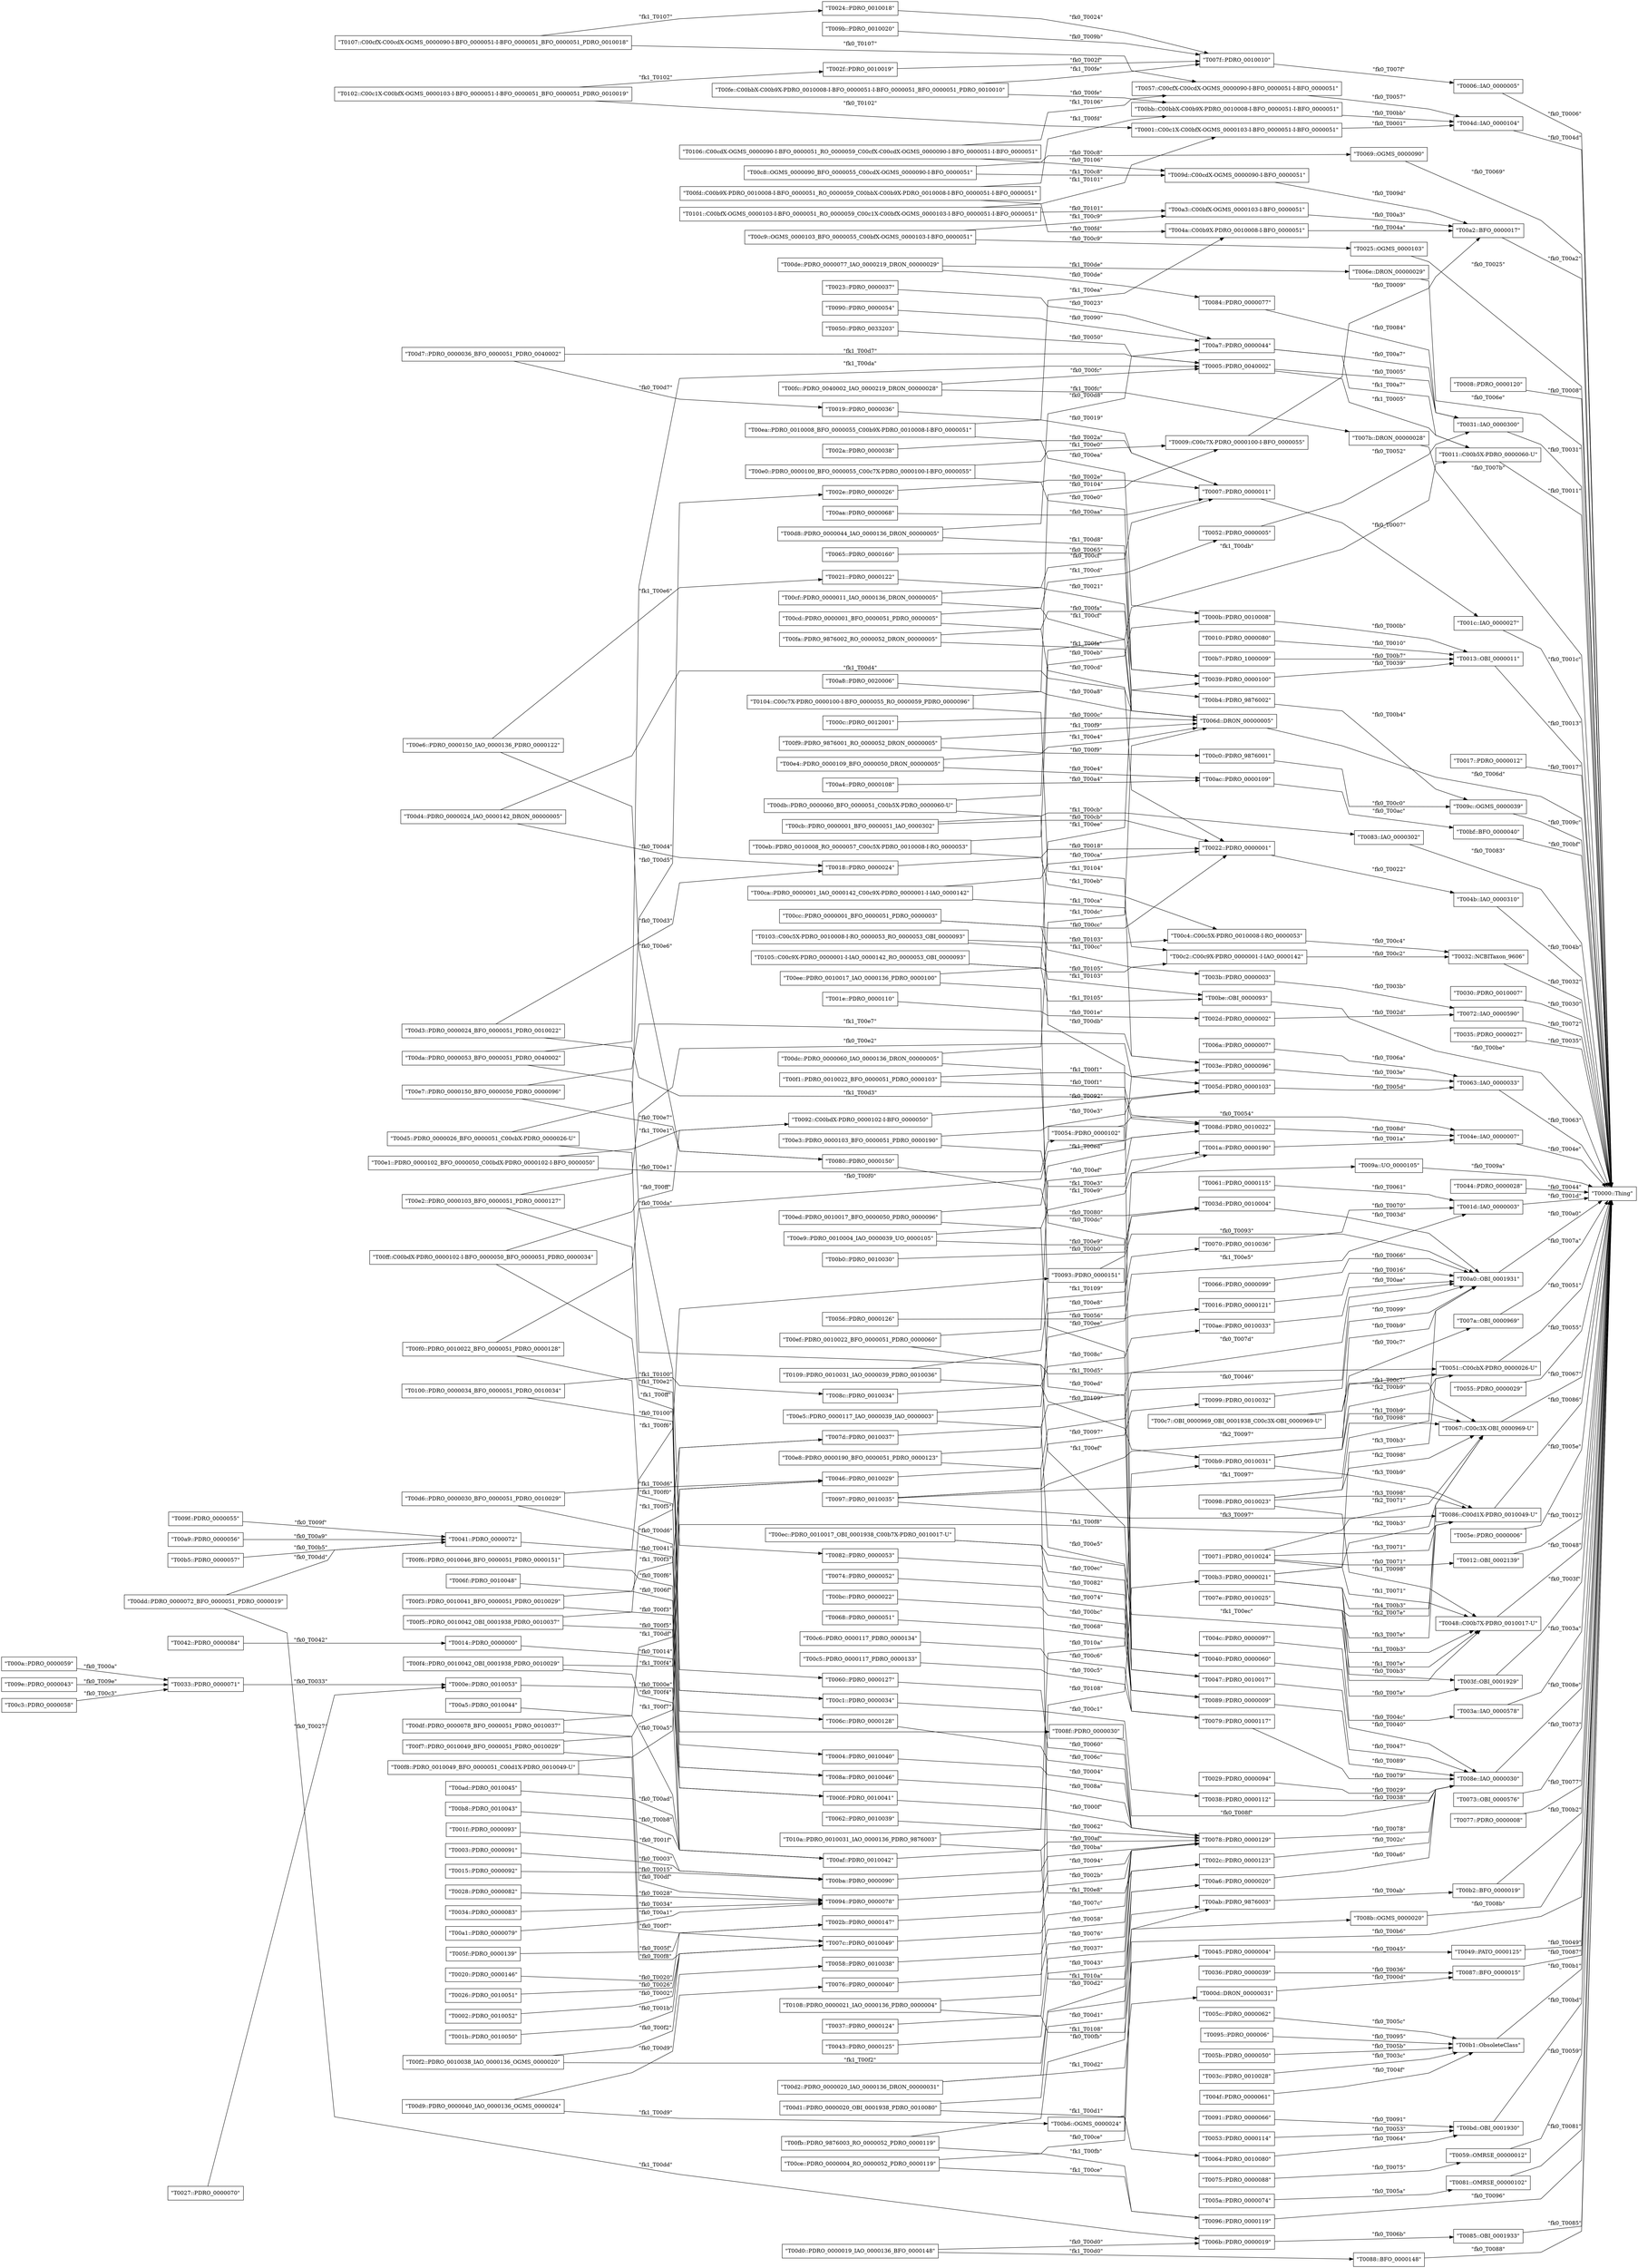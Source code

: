 strict digraph G {
  splines=polyline;
  rankdir=LR;
  "T0000::Thing" [ label="\"T0000::Thing\"" shape="box" ];
  "T0001::C00c1X-C00bfX-OGMS_0000103-I-BFO_0000051-I-BFO_0000051" [ label="\"T0001::C00c1X-C00bfX-OGMS_0000103-I-BFO_0000051-I-BFO_0000051\"" shape="box" ];
  "T004d::IAO_0000104" [ label="\"T004d::IAO_0000104\"" shape="box" ];
  "T0002::PDRO_0010052" [ label="\"T0002::PDRO_0010052\"" shape="box" ];
  "T007c::PDRO_0010049" [ label="\"T007c::PDRO_0010049\"" shape="box" ];
  "T0003::PDRO_0000091" [ label="\"T0003::PDRO_0000091\"" shape="box" ];
  "T00ba::PDRO_0000090" [ label="\"T00ba::PDRO_0000090\"" shape="box" ];
  "T0004::PDRO_0010040" [ label="\"T0004::PDRO_0010040\"" shape="box" ];
  "T0078::PDRO_0000129" [ label="\"T0078::PDRO_0000129\"" shape="box" ];
  "T0005::PDRO_0040002" [ label="\"T0005::PDRO_0040002\"" shape="box" ];
  "T0031::IAO_0000300" [ label="\"T0031::IAO_0000300\"" shape="box" ];
  "T0011::C00b5X-PDRO_0000060-U" [ label="\"T0011::C00b5X-PDRO_0000060-U\"" shape="box" ];
  "T0006::IAO_0000005" [ label="\"T0006::IAO_0000005\"" shape="box" ];
  "T0007::PDRO_0000011" [ label="\"T0007::PDRO_0000011\"" shape="box" ];
  "T001c::IAO_0000027" [ label="\"T001c::IAO_0000027\"" shape="box" ];
  "T0008::PDRO_0000120" [ label="\"T0008::PDRO_0000120\"" shape="box" ];
  "T0009::C00c7X-PDRO_0000100-I-BFO_0000055" [ label="\"T0009::C00c7X-PDRO_0000100-I-BFO_0000055\"" shape="box" ];
  "T00a2::BFO_0000017" [ label="\"T00a2::BFO_0000017\"" shape="box" ];
  "T000a::PDRO_0000059" [ label="\"T000a::PDRO_0000059\"" shape="box" ];
  "T0033::PDRO_0000071" [ label="\"T0033::PDRO_0000071\"" shape="box" ];
  "T000b::PDRO_0010008" [ label="\"T000b::PDRO_0010008\"" shape="box" ];
  "T0013::OBI_0000011" [ label="\"T0013::OBI_0000011\"" shape="box" ];
  "T000c::PDRO_0012001" [ label="\"T000c::PDRO_0012001\"" shape="box" ];
  "T006d::DRON_00000005" [ label="\"T006d::DRON_00000005\"" shape="box" ];
  "T000d::DRON_00000031" [ label="\"T000d::DRON_00000031\"" shape="box" ];
  "T0087::BFO_0000015" [ label="\"T0087::BFO_0000015\"" shape="box" ];
  "T000e::PDRO_0010053" [ label="\"T000e::PDRO_0010053\"" shape="box" ];
  "T000f::PDRO_0010041" [ label="\"T000f::PDRO_0010041\"" shape="box" ];
  "T0010::PDRO_0000080" [ label="\"T0010::PDRO_0000080\"" shape="box" ];
  "T0012::OBI_0002139" [ label="\"T0012::OBI_0002139\"" shape="box" ];
  "T0014::PDRO_0000000" [ label="\"T0014::PDRO_0000000\"" shape="box" ];
  "T0015::PDRO_0000092" [ label="\"T0015::PDRO_0000092\"" shape="box" ];
  "T0016::PDRO_0000121" [ label="\"T0016::PDRO_0000121\"" shape="box" ];
  "T00a0::OBI_0001931" [ label="\"T00a0::OBI_0001931\"" shape="box" ];
  "T0017::PDRO_0000012" [ label="\"T0017::PDRO_0000012\"" shape="box" ];
  "T0018::PDRO_0000024" [ label="\"T0018::PDRO_0000024\"" shape="box" ];
  "T0022::PDRO_0000001" [ label="\"T0022::PDRO_0000001\"" shape="box" ];
  "T0019::PDRO_0000036" [ label="\"T0019::PDRO_0000036\"" shape="box" ];
  "T001a::PDRO_0000190" [ label="\"T001a::PDRO_0000190\"" shape="box" ];
  "T004e::IAO_0000007" [ label="\"T004e::IAO_0000007\"" shape="box" ];
  "T001b::PDRO_0010050" [ label="\"T001b::PDRO_0010050\"" shape="box" ];
  "T001d::IAO_0000003" [ label="\"T001d::IAO_0000003\"" shape="box" ];
  "T001e::PDRO_0000110" [ label="\"T001e::PDRO_0000110\"" shape="box" ];
  "T002d::PDRO_0000002" [ label="\"T002d::PDRO_0000002\"" shape="box" ];
  "T001f::PDRO_0000093" [ label="\"T001f::PDRO_0000093\"" shape="box" ];
  "T0020::PDRO_0000146" [ label="\"T0020::PDRO_0000146\"" shape="box" ];
  "T002b::PDRO_0000147" [ label="\"T002b::PDRO_0000147\"" shape="box" ];
  "T0021::PDRO_0000122" [ label="\"T0021::PDRO_0000122\"" shape="box" ];
  "T0039::PDRO_0000100" [ label="\"T0039::PDRO_0000100\"" shape="box" ];
  "T004b::IAO_0000310" [ label="\"T004b::IAO_0000310\"" shape="box" ];
  "T0023::PDRO_0000037" [ label="\"T0023::PDRO_0000037\"" shape="box" ];
  "T00a7::PDRO_0000044" [ label="\"T00a7::PDRO_0000044\"" shape="box" ];
  "T0024::PDRO_0010018" [ label="\"T0024::PDRO_0010018\"" shape="box" ];
  "T007f::PDRO_0010010" [ label="\"T007f::PDRO_0010010\"" shape="box" ];
  "T0025::OGMS_0000103" [ label="\"T0025::OGMS_0000103\"" shape="box" ];
  "T0026::PDRO_0010051" [ label="\"T0026::PDRO_0010051\"" shape="box" ];
  "T0027::PDRO_0000070" [ label="\"T0027::PDRO_0000070\"" shape="box" ];
  "T0028::PDRO_0000082" [ label="\"T0028::PDRO_0000082\"" shape="box" ];
  "T0094::PDRO_0000078" [ label="\"T0094::PDRO_0000078\"" shape="box" ];
  "T0029::PDRO_0000094" [ label="\"T0029::PDRO_0000094\"" shape="box" ];
  "T008e::IAO_0000030" [ label="\"T008e::IAO_0000030\"" shape="box" ];
  "T002a::PDRO_0000038" [ label="\"T002a::PDRO_0000038\"" shape="box" ];
  "T002c::PDRO_0000123" [ label="\"T002c::PDRO_0000123\"" shape="box" ];
  "T0072::IAO_0000590" [ label="\"T0072::IAO_0000590\"" shape="box" ];
  "T002e::PDRO_0000026" [ label="\"T002e::PDRO_0000026\"" shape="box" ];
  "T002f::PDRO_0010019" [ label="\"T002f::PDRO_0010019\"" shape="box" ];
  "T0030::PDRO_0010007" [ label="\"T0030::PDRO_0010007\"" shape="box" ];
  "T0032::NCBITaxon_9606" [ label="\"T0032::NCBITaxon_9606\"" shape="box" ];
  "T0034::PDRO_0000083" [ label="\"T0034::PDRO_0000083\"" shape="box" ];
  "T0035::PDRO_0000027" [ label="\"T0035::PDRO_0000027\"" shape="box" ];
  "T0036::PDRO_0000039" [ label="\"T0036::PDRO_0000039\"" shape="box" ];
  "T0037::PDRO_0000124" [ label="\"T0037::PDRO_0000124\"" shape="box" ];
  "T0038::PDRO_0000112" [ label="\"T0038::PDRO_0000112\"" shape="box" ];
  "T003a::IAO_0000578" [ label="\"T003a::IAO_0000578\"" shape="box" ];
  "T003b::PDRO_0000003" [ label="\"T003b::PDRO_0000003\"" shape="box" ];
  "T003c::PDRO_0010028" [ label="\"T003c::PDRO_0010028\"" shape="box" ];
  "T00b1::ObsoleteClass" [ label="\"T00b1::ObsoleteClass\"" shape="box" ];
  "T003d::PDRO_0010004" [ label="\"T003d::PDRO_0010004\"" shape="box" ];
  "T003e::PDRO_0000096" [ label="\"T003e::PDRO_0000096\"" shape="box" ];
  "T0063::IAO_0000033" [ label="\"T0063::IAO_0000033\"" shape="box" ];
  "T003f::OBI_0001929" [ label="\"T003f::OBI_0001929\"" shape="box" ];
  "T0040::PDRO_0000060" [ label="\"T0040::PDRO_0000060\"" shape="box" ];
  "T0041::PDRO_0000072" [ label="\"T0041::PDRO_0000072\"" shape="box" ];
  "T0042::PDRO_0000084" [ label="\"T0042::PDRO_0000084\"" shape="box" ];
  "T0043::PDRO_0000125" [ label="\"T0043::PDRO_0000125\"" shape="box" ];
  "T0044::PDRO_0000028" [ label="\"T0044::PDRO_0000028\"" shape="box" ];
  "T0045::PDRO_0000004" [ label="\"T0045::PDRO_0000004\"" shape="box" ];
  "T0049::PATO_0000125" [ label="\"T0049::PATO_0000125\"" shape="box" ];
  "T0046::PDRO_0010029" [ label="\"T0046::PDRO_0010029\"" shape="box" ];
  "T0047::PDRO_0010017" [ label="\"T0047::PDRO_0010017\"" shape="box" ];
  "T0048::C00b7X-PDRO_0010017-U" [ label="\"T0048::C00b7X-PDRO_0010017-U\"" shape="box" ];
  "T004a::C00b9X-PDRO_0010008-I-BFO_0000051" [ label="\"T004a::C00b9X-PDRO_0010008-I-BFO_0000051\"" shape="box" ];
  "T004c::PDRO_0000097" [ label="\"T004c::PDRO_0000097\"" shape="box" ];
  "T004f::PDRO_0000061" [ label="\"T004f::PDRO_0000061\"" shape="box" ];
  "T0050::PDRO_0033203" [ label="\"T0050::PDRO_0033203\"" shape="box" ];
  "T0051::C00cbX-PDRO_0000026-U" [ label="\"T0051::C00cbX-PDRO_0000026-U\"" shape="box" ];
  "T0052::PDRO_0000005" [ label="\"T0052::PDRO_0000005\"" shape="box" ];
  "T0053::PDRO_0000114" [ label="\"T0053::PDRO_0000114\"" shape="box" ];
  "T00bd::OBI_0001930" [ label="\"T00bd::OBI_0001930\"" shape="box" ];
  "T0054::PDRO_0000102" [ label="\"T0054::PDRO_0000102\"" shape="box" ];
  "T0055::PDRO_0000029" [ label="\"T0055::PDRO_0000029\"" shape="box" ];
  "T0056::PDRO_0000126" [ label="\"T0056::PDRO_0000126\"" shape="box" ];
  "T0057::C00cfX-C00cdX-OGMS_0000090-I-BFO_0000051-I-BFO_0000051" [ label="\"T0057::C00cfX-C00cdX-OGMS_0000090-I-BFO_0000051-I-BFO_0000051\"" shape="box" ];
  "T0058::PDRO_0010038" [ label="\"T0058::PDRO_0010038\"" shape="box" ];
  "T0059::OMRSE_00000012" [ label="\"T0059::OMRSE_00000012\"" shape="box" ];
  "T005a::PDRO_0000074" [ label="\"T005a::PDRO_0000074\"" shape="box" ];
  "T0081::OMRSE_00000102" [ label="\"T0081::OMRSE_00000102\"" shape="box" ];
  "T005b::PDRO_0000050" [ label="\"T005b::PDRO_0000050\"" shape="box" ];
  "T005c::PDRO_0000062" [ label="\"T005c::PDRO_0000062\"" shape="box" ];
  "T005d::PDRO_0000103" [ label="\"T005d::PDRO_0000103\"" shape="box" ];
  "T005e::PDRO_0000006" [ label="\"T005e::PDRO_0000006\"" shape="box" ];
  "T005f::PDRO_0000139" [ label="\"T005f::PDRO_0000139\"" shape="box" ];
  "T0060::PDRO_0000127" [ label="\"T0060::PDRO_0000127\"" shape="box" ];
  "T0061::PDRO_0000115" [ label="\"T0061::PDRO_0000115\"" shape="box" ];
  "T0062::PDRO_0010039" [ label="\"T0062::PDRO_0010039\"" shape="box" ];
  "T0064::PDRO_0010080" [ label="\"T0064::PDRO_0010080\"" shape="box" ];
  "T0065::PDRO_0000160" [ label="\"T0065::PDRO_0000160\"" shape="box" ];
  "T0066::PDRO_0000099" [ label="\"T0066::PDRO_0000099\"" shape="box" ];
  "T0067::C00c3X-OBI_0000969-U" [ label="\"T0067::C00c3X-OBI_0000969-U\"" shape="box" ];
  "T0068::PDRO_0000051" [ label="\"T0068::PDRO_0000051\"" shape="box" ];
  "T0089::PDRO_0000009" [ label="\"T0089::PDRO_0000009\"" shape="box" ];
  "T0069::OGMS_0000090" [ label="\"T0069::OGMS_0000090\"" shape="box" ];
  "T006a::PDRO_0000007" [ label="\"T006a::PDRO_0000007\"" shape="box" ];
  "T006b::PDRO_0000019" [ label="\"T006b::PDRO_0000019\"" shape="box" ];
  "T0085::OBI_0001933" [ label="\"T0085::OBI_0001933\"" shape="box" ];
  "T006c::PDRO_0000128" [ label="\"T006c::PDRO_0000128\"" shape="box" ];
  "T006e::DRON_00000029" [ label="\"T006e::DRON_00000029\"" shape="box" ];
  "T006f::PDRO_0010048" [ label="\"T006f::PDRO_0010048\"" shape="box" ];
  "T008a::PDRO_0010046" [ label="\"T008a::PDRO_0010046\"" shape="box" ];
  "T0070::PDRO_0010036" [ label="\"T0070::PDRO_0010036\"" shape="box" ];
  "T0071::PDRO_0010024" [ label="\"T0071::PDRO_0010024\"" shape="box" ];
  "T0086::C00d1X-PDRO_0010049-U" [ label="\"T0086::C00d1X-PDRO_0010049-U\"" shape="box" ];
  "T0073::OBI_0000576" [ label="\"T0073::OBI_0000576\"" shape="box" ];
  "T0074::PDRO_0000052" [ label="\"T0074::PDRO_0000052\"" shape="box" ];
  "T0075::PDRO_0000088" [ label="\"T0075::PDRO_0000088\"" shape="box" ];
  "T0076::PDRO_0000040" [ label="\"T0076::PDRO_0000040\"" shape="box" ];
  "T0077::PDRO_0000008" [ label="\"T0077::PDRO_0000008\"" shape="box" ];
  "T0079::PDRO_0000117" [ label="\"T0079::PDRO_0000117\"" shape="box" ];
  "T007a::OBI_0000969" [ label="\"T007a::OBI_0000969\"" shape="box" ];
  "T007b::DRON_00000028" [ label="\"T007b::DRON_00000028\"" shape="box" ];
  "T007d::PDRO_0010037" [ label="\"T007d::PDRO_0010037\"" shape="box" ];
  "T007e::PDRO_0010025" [ label="\"T007e::PDRO_0010025\"" shape="box" ];
  "T0080::PDRO_0000150" [ label="\"T0080::PDRO_0000150\"" shape="box" ];
  "T0082::PDRO_0000053" [ label="\"T0082::PDRO_0000053\"" shape="box" ];
  "T0083::IAO_0000302" [ label="\"T0083::IAO_0000302\"" shape="box" ];
  "T0084::PDRO_0000077" [ label="\"T0084::PDRO_0000077\"" shape="box" ];
  "T0088::BFO_0000148" [ label="\"T0088::BFO_0000148\"" shape="box" ];
  "T008b::OGMS_0000020" [ label="\"T008b::OGMS_0000020\"" shape="box" ];
  "T008c::PDRO_0010034" [ label="\"T008c::PDRO_0010034\"" shape="box" ];
  "T00ae::PDRO_0010033" [ label="\"T00ae::PDRO_0010033\"" shape="box" ];
  "T008d::PDRO_0010022" [ label="\"T008d::PDRO_0010022\"" shape="box" ];
  "T008f::PDRO_0000030" [ label="\"T008f::PDRO_0000030\"" shape="box" ];
  "T0090::PDRO_0000054" [ label="\"T0090::PDRO_0000054\"" shape="box" ];
  "T0091::PDRO_0000066" [ label="\"T0091::PDRO_0000066\"" shape="box" ];
  "T0092::C00bdX-PDRO_0000102-I-BFO_0000050" [ label="\"T0092::C00bdX-PDRO_0000102-I-BFO_0000050\"" shape="box" ];
  "T0093::PDRO_0000151" [ label="\"T0093::PDRO_0000151\"" shape="box" ];
  "T0095::PDRO_000006" [ label="\"T0095::PDRO_000006\"" shape="box" ];
  "T0096::PDRO_0000119" [ label="\"T0096::PDRO_0000119\"" shape="box" ];
  "T0097::PDRO_0010035" [ label="\"T0097::PDRO_0010035\"" shape="box" ];
  "T0099::PDRO_0010032" [ label="\"T0099::PDRO_0010032\"" shape="box" ];
  "T0098::PDRO_0010023" [ label="\"T0098::PDRO_0010023\"" shape="box" ];
  "T009a::UO_0000105" [ label="\"T009a::UO_0000105\"" shape="box" ];
  "T009b::PDRO_0010020" [ label="\"T009b::PDRO_0010020\"" shape="box" ];
  "T009c::OGMS_0000039" [ label="\"T009c::OGMS_0000039\"" shape="box" ];
  "T009d::C00cdX-OGMS_0000090-I-BFO_0000051" [ label="\"T009d::C00cdX-OGMS_0000090-I-BFO_0000051\"" shape="box" ];
  "T009e::PDRO_0000043" [ label="\"T009e::PDRO_0000043\"" shape="box" ];
  "T009f::PDRO_0000055" [ label="\"T009f::PDRO_0000055\"" shape="box" ];
  "T00a1::PDRO_0000079" [ label="\"T00a1::PDRO_0000079\"" shape="box" ];
  "T00a3::C00bfX-OGMS_0000103-I-BFO_0000051" [ label="\"T00a3::C00bfX-OGMS_0000103-I-BFO_0000051\"" shape="box" ];
  "T00a4::PDRO_0000108" [ label="\"T00a4::PDRO_0000108\"" shape="box" ];
  "T00ac::PDRO_0000109" [ label="\"T00ac::PDRO_0000109\"" shape="box" ];
  "T00a5::PDRO_0010044" [ label="\"T00a5::PDRO_0010044\"" shape="box" ];
  "T00af::PDRO_0010042" [ label="\"T00af::PDRO_0010042\"" shape="box" ];
  "T00a6::PDRO_0000020" [ label="\"T00a6::PDRO_0000020\"" shape="box" ];
  "T00a8::PDRO_0020006" [ label="\"T00a8::PDRO_0020006\"" shape="box" ];
  "T00a9::PDRO_0000056" [ label="\"T00a9::PDRO_0000056\"" shape="box" ];
  "T00aa::PDRO_0000068" [ label="\"T00aa::PDRO_0000068\"" shape="box" ];
  "T00ab::PDRO_9876003" [ label="\"T00ab::PDRO_9876003\"" shape="box" ];
  "T00b2::BFO_0000019" [ label="\"T00b2::BFO_0000019\"" shape="box" ];
  "T00bf::BFO_0000040" [ label="\"T00bf::BFO_0000040\"" shape="box" ];
  "T00ad::PDRO_0010045" [ label="\"T00ad::PDRO_0010045\"" shape="box" ];
  "T00b0::PDRO_0010030" [ label="\"T00b0::PDRO_0010030\"" shape="box" ];
  "T00b3::PDRO_0000021" [ label="\"T00b3::PDRO_0000021\"" shape="box" ];
  "T00b4::PDRO_9876002" [ label="\"T00b4::PDRO_9876002\"" shape="box" ];
  "T00b5::PDRO_0000057" [ label="\"T00b5::PDRO_0000057\"" shape="box" ];
  "T00b6::OGMS_0000024" [ label="\"T00b6::OGMS_0000024\"" shape="box" ];
  "T00b7::PDRO_1000009" [ label="\"T00b7::PDRO_1000009\"" shape="box" ];
  "T00b8::PDRO_0010043" [ label="\"T00b8::PDRO_0010043\"" shape="box" ];
  "T00b9::PDRO_0010031" [ label="\"T00b9::PDRO_0010031\"" shape="box" ];
  "T00bb::C00bbX-C00b9X-PDRO_0010008-I-BFO_0000051-I-BFO_0000051" [ label="\"T00bb::C00bbX-C00b9X-PDRO_0010008-I-BFO_0000051-I-BFO_0000051\"" shape="box" ];
  "T00bc::PDRO_0000022" [ label="\"T00bc::PDRO_0000022\"" shape="box" ];
  "T00be::OBI_0000093" [ label="\"T00be::OBI_0000093\"" shape="box" ];
  "T00c0::PDRO_9876001" [ label="\"T00c0::PDRO_9876001\"" shape="box" ];
  "T00c1::PDRO_0000034" [ label="\"T00c1::PDRO_0000034\"" shape="box" ];
  "T00c2::C00c9X-PDRO_0000001-I-IAO_0000142" [ label="\"T00c2::C00c9X-PDRO_0000001-I-IAO_0000142\"" shape="box" ];
  "T00c3::PDRO_0000058" [ label="\"T00c3::PDRO_0000058\"" shape="box" ];
  "T00c4::C00c5X-PDRO_0010008-I-RO_0000053" [ label="\"T00c4::C00c5X-PDRO_0010008-I-RO_0000053\"" shape="box" ];
  "T00c5::PDRO_0000117_PDRO_0000133" [ label="\"T00c5::PDRO_0000117_PDRO_0000133\"" shape="box" ];
  "T00c6::PDRO_0000117_PDRO_0000134" [ label="\"T00c6::PDRO_0000117_PDRO_0000134\"" shape="box" ];
  "T00c7::OBI_0000969_OBI_0001938_C00c3X-OBI_0000969-U" [ label="\"T00c7::OBI_0000969_OBI_0001938_C00c3X-OBI_0000969-U\"" shape="box" ];
  "T00c8::OGMS_0000090_BFO_0000055_C00cdX-OGMS_0000090-I-BFO_0000051" [ label="\"T00c8::OGMS_0000090_BFO_0000055_C00cdX-OGMS_0000090-I-BFO_0000051\"" shape="box" ];
  "T00c9::OGMS_0000103_BFO_0000055_C00bfX-OGMS_0000103-I-BFO_0000051" [ label="\"T00c9::OGMS_0000103_BFO_0000055_C00bfX-OGMS_0000103-I-BFO_0000051\"" shape="box" ];
  "T00ca::PDRO_0000001_IAO_0000142_C00c9X-PDRO_0000001-I-IAO_0000142" [ label="\"T00ca::PDRO_0000001_IAO_0000142_C00c9X-PDRO_0000001-I-IAO_0000142\"" shape="box" ];
  "T00cb::PDRO_0000001_BFO_0000051_IAO_0000302" [ label="\"T00cb::PDRO_0000001_BFO_0000051_IAO_0000302\"" shape="box" ];
  "T00cc::PDRO_0000001_BFO_0000051_PDRO_0000003" [ label="\"T00cc::PDRO_0000001_BFO_0000051_PDRO_0000003\"" shape="box" ];
  "T00cd::PDRO_0000001_BFO_0000051_PDRO_0000005" [ label="\"T00cd::PDRO_0000001_BFO_0000051_PDRO_0000005\"" shape="box" ];
  "T00ce::PDRO_0000004_RO_0000052_PDRO_0000119" [ label="\"T00ce::PDRO_0000004_RO_0000052_PDRO_0000119\"" shape="box" ];
  "T00cf::PDRO_0000011_IAO_0000136_DRON_00000005" [ label="\"T00cf::PDRO_0000011_IAO_0000136_DRON_00000005\"" shape="box" ];
  "T00d0::PDRO_0000019_IAO_0000136_BFO_0000148" [ label="\"T00d0::PDRO_0000019_IAO_0000136_BFO_0000148\"" shape="box" ];
  "T00d1::PDRO_0000020_OBI_0001938_PDRO_0010080" [ label="\"T00d1::PDRO_0000020_OBI_0001938_PDRO_0010080\"" shape="box" ];
  "T00d2::PDRO_0000020_IAO_0000136_DRON_00000031" [ label="\"T00d2::PDRO_0000020_IAO_0000136_DRON_00000031\"" shape="box" ];
  "T00d3::PDRO_0000024_BFO_0000051_PDRO_0010022" [ label="\"T00d3::PDRO_0000024_BFO_0000051_PDRO_0010022\"" shape="box" ];
  "T00d4::PDRO_0000024_IAO_0000142_DRON_00000005" [ label="\"T00d4::PDRO_0000024_IAO_0000142_DRON_00000005\"" shape="box" ];
  "T00d5::PDRO_0000026_BFO_0000051_C00cbX-PDRO_0000026-U" [ label="\"T00d5::PDRO_0000026_BFO_0000051_C00cbX-PDRO_0000026-U\"" shape="box" ];
  "T00d6::PDRO_0000030_BFO_0000051_PDRO_0010029" [ label="\"T00d6::PDRO_0000030_BFO_0000051_PDRO_0010029\"" shape="box" ];
  "T00d7::PDRO_0000036_BFO_0000051_PDRO_0040002" [ label="\"T00d7::PDRO_0000036_BFO_0000051_PDRO_0040002\"" shape="box" ];
  "T00d8::PDRO_0000044_IAO_0000136_DRON_00000005" [ label="\"T00d8::PDRO_0000044_IAO_0000136_DRON_00000005\"" shape="box" ];
  "T00d9::PDRO_0000040_IAO_0000136_OGMS_0000024" [ label="\"T00d9::PDRO_0000040_IAO_0000136_OGMS_0000024\"" shape="box" ];
  "T00da::PDRO_0000053_BFO_0000051_PDRO_0040002" [ label="\"T00da::PDRO_0000053_BFO_0000051_PDRO_0040002\"" shape="box" ];
  "T00db::PDRO_0000060_BFO_0000051_C00b5X-PDRO_0000060-U" [ label="\"T00db::PDRO_0000060_BFO_0000051_C00b5X-PDRO_0000060-U\"" shape="box" ];
  "T00dc::PDRO_0000060_IAO_0000136_DRON_00000005" [ label="\"T00dc::PDRO_0000060_IAO_0000136_DRON_00000005\"" shape="box" ];
  "T00dd::PDRO_0000072_BFO_0000051_PDRO_0000019" [ label="\"T00dd::PDRO_0000072_BFO_0000051_PDRO_0000019\"" shape="box" ];
  "T00de::PDRO_0000077_IAO_0000219_DRON_00000029" [ label="\"T00de::PDRO_0000077_IAO_0000219_DRON_00000029\"" shape="box" ];
  "T00df::PDRO_0000078_BFO_0000051_PDRO_0010037" [ label="\"T00df::PDRO_0000078_BFO_0000051_PDRO_0010037\"" shape="box" ];
  "T00e0::PDRO_0000100_BFO_0000055_C00c7X-PDRO_0000100-I-BFO_0000055" [ label="\"T00e0::PDRO_0000100_BFO_0000055_C00c7X-PDRO_0000100-I-BFO_0000055\"" shape="box" ];
  "T00e1::PDRO_0000102_BFO_0000050_C00bdX-PDRO_0000102-I-BFO_0000050" [ label="\"T00e1::PDRO_0000102_BFO_0000050_C00bdX-PDRO_0000102-I-BFO_0000050\"" shape="box" ];
  "T00e2::PDRO_0000103_BFO_0000051_PDRO_0000127" [ label="\"T00e2::PDRO_0000103_BFO_0000051_PDRO_0000127\"" shape="box" ];
  "T00e3::PDRO_0000103_BFO_0000051_PDRO_0000190" [ label="\"T00e3::PDRO_0000103_BFO_0000051_PDRO_0000190\"" shape="box" ];
  "T00e4::PDRO_0000109_BFO_0000050_DRON_00000005" [ label="\"T00e4::PDRO_0000109_BFO_0000050_DRON_00000005\"" shape="box" ];
  "T00e5::PDRO_0000117_IAO_0000039_IAO_0000003" [ label="\"T00e5::PDRO_0000117_IAO_0000039_IAO_0000003\"" shape="box" ];
  "T00e6::PDRO_0000150_IAO_0000136_PDRO_0000122" [ label="\"T00e6::PDRO_0000150_IAO_0000136_PDRO_0000122\"" shape="box" ];
  "T00e7::PDRO_0000150_BFO_0000050_PDRO_0000096" [ label="\"T00e7::PDRO_0000150_BFO_0000050_PDRO_0000096\"" shape="box" ];
  "T00e8::PDRO_0000190_BFO_0000051_PDRO_0000123" [ label="\"T00e8::PDRO_0000190_BFO_0000051_PDRO_0000123\"" shape="box" ];
  "T00e9::PDRO_0010004_IAO_0000039_UO_0000105" [ label="\"T00e9::PDRO_0010004_IAO_0000039_UO_0000105\"" shape="box" ];
  "T00ea::PDRO_0010008_BFO_0000055_C00b9X-PDRO_0010008-I-BFO_0000051" [ label="\"T00ea::PDRO_0010008_BFO_0000055_C00b9X-PDRO_0010008-I-BFO_0000051\"" shape="box" ];
  "T00eb::PDRO_0010008_RO_0000057_C00c5X-PDRO_0010008-I-RO_0000053" [ label="\"T00eb::PDRO_0010008_RO_0000057_C00c5X-PDRO_0010008-I-RO_0000053\"" shape="box" ];
  "T00ec::PDRO_0010017_OBI_0001938_C00b7X-PDRO_0010017-U" [ label="\"T00ec::PDRO_0010017_OBI_0001938_C00b7X-PDRO_0010017-U\"" shape="box" ];
  "T00ed::PDRO_0010017_BFO_0000050_PDRO_0000096" [ label="\"T00ed::PDRO_0010017_BFO_0000050_PDRO_0000096\"" shape="box" ];
  "T00ee::PDRO_0010017_IAO_0000136_PDRO_0000100" [ label="\"T00ee::PDRO_0010017_IAO_0000136_PDRO_0000100\"" shape="box" ];
  "T00ef::PDRO_0010022_BFO_0000051_PDRO_0000060" [ label="\"T00ef::PDRO_0010022_BFO_0000051_PDRO_0000060\"" shape="box" ];
  "T00f0::PDRO_0010022_BFO_0000051_PDRO_0000128" [ label="\"T00f0::PDRO_0010022_BFO_0000051_PDRO_0000128\"" shape="box" ];
  "T00f1::PDRO_0010022_BFO_0000051_PDRO_0000103" [ label="\"T00f1::PDRO_0010022_BFO_0000051_PDRO_0000103\"" shape="box" ];
  "T00f2::PDRO_0010038_IAO_0000136_OGMS_0000020" [ label="\"T00f2::PDRO_0010038_IAO_0000136_OGMS_0000020\"" shape="box" ];
  "T00f3::PDRO_0010041_BFO_0000051_PDRO_0010029" [ label="\"T00f3::PDRO_0010041_BFO_0000051_PDRO_0010029\"" shape="box" ];
  "T00f4::PDRO_0010042_OBI_0001938_PDRO_0010029" [ label="\"T00f4::PDRO_0010042_OBI_0001938_PDRO_0010029\"" shape="box" ];
  "T00f5::PDRO_0010042_OBI_0001938_PDRO_0010037" [ label="\"T00f5::PDRO_0010042_OBI_0001938_PDRO_0010037\"" shape="box" ];
  "T00f6::PDRO_0010046_BFO_0000051_PDRO_0000151" [ label="\"T00f6::PDRO_0010046_BFO_0000051_PDRO_0000151\"" shape="box" ];
  "T00f7::PDRO_0010049_BFO_0000051_PDRO_0010029" [ label="\"T00f7::PDRO_0010049_BFO_0000051_PDRO_0010029\"" shape="box" ];
  "T00f8::PDRO_0010049_BFO_0000051_C00d1X-PDRO_0010049-U" [ label="\"T00f8::PDRO_0010049_BFO_0000051_C00d1X-PDRO_0010049-U\"" shape="box" ];
  "T00f9::PDRO_9876001_RO_0000052_DRON_00000005" [ label="\"T00f9::PDRO_9876001_RO_0000052_DRON_00000005\"" shape="box" ];
  "T00fa::PDRO_9876002_RO_0000052_DRON_00000005" [ label="\"T00fa::PDRO_9876002_RO_0000052_DRON_00000005\"" shape="box" ];
  "T00fb::PDRO_9876003_RO_0000052_PDRO_0000119" [ label="\"T00fb::PDRO_9876003_RO_0000052_PDRO_0000119\"" shape="box" ];
  "T00fc::PDRO_0040002_IAO_0000219_DRON_00000028" [ label="\"T00fc::PDRO_0040002_IAO_0000219_DRON_00000028\"" shape="box" ];
  "T00fd::C00b9X-PDRO_0010008-I-BFO_0000051_RO_0000059_C00bbX-C00b9X-PDRO_0010008-I-BFO_0000051-I-BFO_0000051" [ label="\"T00fd::C00b9X-PDRO_0010008-I-BFO_0000051_RO_0000059_C00bbX-C00b9X-PDRO_0010008-I-BFO_0000051-I-BFO_0000051\"" shape="box" ];
  "T00fe::C00bbX-C00b9X-PDRO_0010008-I-BFO_0000051-I-BFO_0000051_BFO_0000051_PDRO_0010010" [ label="\"T00fe::C00bbX-C00b9X-PDRO_0010008-I-BFO_0000051-I-BFO_0000051_BFO_0000051_PDRO_0010010\"" shape="box" ];
  "T00ff::C00bdX-PDRO_0000102-I-BFO_0000050_BFO_0000051_PDRO_0000034" [ label="\"T00ff::C00bdX-PDRO_0000102-I-BFO_0000050_BFO_0000051_PDRO_0000034\"" shape="box" ];
  "T0100::PDRO_0000034_BFO_0000051_PDRO_0010034" [ label="\"T0100::PDRO_0000034_BFO_0000051_PDRO_0010034\"" shape="box" ];
  "T0101::C00bfX-OGMS_0000103-I-BFO_0000051_RO_0000059_C00c1X-C00bfX-OGMS_0000103-I-BFO_0000051-I-BFO_0000051" [ label="\"T0101::C00bfX-OGMS_0000103-I-BFO_0000051_RO_0000059_C00c1X-C00bfX-OGMS_0000103-I-BFO_0000051-I-BFO_0000051\"" shape="box" ];
  "T0102::C00c1X-C00bfX-OGMS_0000103-I-BFO_0000051-I-BFO_0000051_BFO_0000051_PDRO_0010019" [ label="\"T0102::C00c1X-C00bfX-OGMS_0000103-I-BFO_0000051-I-BFO_0000051_BFO_0000051_PDRO_0010019\"" shape="box" ];
  "T0103::C00c5X-PDRO_0010008-I-RO_0000053_RO_0000053_OBI_0000093" [ label="\"T0103::C00c5X-PDRO_0010008-I-RO_0000053_RO_0000053_OBI_0000093\"" shape="box" ];
  "T0104::C00c7X-PDRO_0000100-I-BFO_0000055_RO_0000059_PDRO_0000096" [ label="\"T0104::C00c7X-PDRO_0000100-I-BFO_0000055_RO_0000059_PDRO_0000096\"" shape="box" ];
  "T0105::C00c9X-PDRO_0000001-I-IAO_0000142_RO_0000053_OBI_0000093" [ label="\"T0105::C00c9X-PDRO_0000001-I-IAO_0000142_RO_0000053_OBI_0000093\"" shape="box" ];
  "T0106::C00cdX-OGMS_0000090-I-BFO_0000051_RO_0000059_C00cfX-C00cdX-OGMS_0000090-I-BFO_0000051-I-BFO_0000051" [ label="\"T0106::C00cdX-OGMS_0000090-I-BFO_0000051_RO_0000059_C00cfX-C00cdX-OGMS_0000090-I-BFO_0000051-I-BFO_0000051\"" shape="box" ];
  "T0107::C00cfX-C00cdX-OGMS_0000090-I-BFO_0000051-I-BFO_0000051_BFO_0000051_PDRO_0010018" [ label="\"T0107::C00cfX-C00cdX-OGMS_0000090-I-BFO_0000051-I-BFO_0000051_BFO_0000051_PDRO_0010018\"" shape="box" ];
  "T0108::PDRO_0000021_IAO_0000136_PDRO_0000004" [ label="\"T0108::PDRO_0000021_IAO_0000136_PDRO_0000004\"" shape="box" ];
  "T0109::PDRO_0010031_IAO_0000039_PDRO_0010036" [ label="\"T0109::PDRO_0010031_IAO_0000039_PDRO_0010036\"" shape="box" ];
  "T010a::PDRO_0010031_IAO_0000136_PDRO_9876003" [ label="\"T010a::PDRO_0010031_IAO_0000136_PDRO_9876003\"" shape="box" ];
  "T0001::C00c1X-C00bfX-OGMS_0000103-I-BFO_0000051-I-BFO_0000051" -> "T004d::IAO_0000104" [ label="\"fk0_T0001\"" ];
  "T0002::PDRO_0010052" -> "T007c::PDRO_0010049" [ label="\"fk0_T0002\"" ];
  "T0003::PDRO_0000091" -> "T00ba::PDRO_0000090" [ label="\"fk0_T0003\"" ];
  "T0004::PDRO_0010040" -> "T0078::PDRO_0000129" [ label="\"fk0_T0004\"" ];
  "T0005::PDRO_0040002" -> "T0031::IAO_0000300" [ label="\"fk0_T0005\"" ];
  "T0005::PDRO_0040002" -> "T0011::C00b5X-PDRO_0000060-U" [ label="\"fk1_T0005\"" ];
  "T0006::IAO_0000005" -> "T0000::Thing" [ label="\"fk0_T0006\"" ];
  "T0007::PDRO_0000011" -> "T001c::IAO_0000027" [ label="\"fk0_T0007\"" ];
  "T0008::PDRO_0000120" -> "T0000::Thing" [ label="\"fk0_T0008\"" ];
  "T0009::C00c7X-PDRO_0000100-I-BFO_0000055" -> "T00a2::BFO_0000017" [ label="\"fk0_T0009\"" ];
  "T000a::PDRO_0000059" -> "T0033::PDRO_0000071" [ label="\"fk0_T000a\"" ];
  "T000b::PDRO_0010008" -> "T0013::OBI_0000011" [ label="\"fk0_T000b\"" ];
  "T000c::PDRO_0012001" -> "T006d::DRON_00000005" [ label="\"fk0_T000c\"" ];
  "T000d::DRON_00000031" -> "T0087::BFO_0000015" [ label="\"fk0_T000d\"" ];
  "T000e::PDRO_0010053" -> "T000f::PDRO_0010041" [ label="\"fk0_T000e\"" ];
  "T000f::PDRO_0010041" -> "T0078::PDRO_0000129" [ label="\"fk0_T000f\"" ];
  "T0010::PDRO_0000080" -> "T0013::OBI_0000011" [ label="\"fk0_T0010\"" ];
  "T0011::C00b5X-PDRO_0000060-U" -> "T0000::Thing" [ label="\"fk0_T0011\"" ];
  "T0012::OBI_0002139" -> "T0000::Thing" [ label="\"fk0_T0012\"" ];
  "T0013::OBI_0000011" -> "T0000::Thing" [ label="\"fk0_T0013\"" ];
  "T0014::PDRO_0000000" -> "T000f::PDRO_0010041" [ label="\"fk0_T0014\"" ];
  "T0015::PDRO_0000092" -> "T00ba::PDRO_0000090" [ label="\"fk0_T0015\"" ];
  "T0016::PDRO_0000121" -> "T00a0::OBI_0001931" [ label="\"fk0_T0016\"" ];
  "T0017::PDRO_0000012" -> "T0000::Thing" [ label="\"fk0_T0017\"" ];
  "T0018::PDRO_0000024" -> "T0022::PDRO_0000001" [ label="\"fk0_T0018\"" ];
  "T0019::PDRO_0000036" -> "T0007::PDRO_0000011" [ label="\"fk0_T0019\"" ];
  "T001a::PDRO_0000190" -> "T004e::IAO_0000007" [ label="\"fk0_T001a\"" ];
  "T001b::PDRO_0010050" -> "T007c::PDRO_0010049" [ label="\"fk0_T001b\"" ];
  "T001c::IAO_0000027" -> "T0000::Thing" [ label="\"fk0_T001c\"" ];
  "T001d::IAO_0000003" -> "T0000::Thing" [ label="\"fk0_T001d\"" ];
  "T001e::PDRO_0000110" -> "T002d::PDRO_0000002" [ label="\"fk0_T001e\"" ];
  "T001f::PDRO_0000093" -> "T00ba::PDRO_0000090" [ label="\"fk0_T001f\"" ];
  "T0020::PDRO_0000146" -> "T002b::PDRO_0000147" [ label="\"fk0_T0020\"" ];
  "T0021::PDRO_0000122" -> "T0039::PDRO_0000100" [ label="\"fk0_T0021\"" ];
  "T0022::PDRO_0000001" -> "T004b::IAO_0000310" [ label="\"fk0_T0022\"" ];
  "T0023::PDRO_0000037" -> "T00a7::PDRO_0000044" [ label="\"fk0_T0023\"" ];
  "T0024::PDRO_0010018" -> "T007f::PDRO_0010010" [ label="\"fk0_T0024\"" ];
  "T0025::OGMS_0000103" -> "T0000::Thing" [ label="\"fk0_T0025\"" ];
  "T0026::PDRO_0010051" -> "T007c::PDRO_0010049" [ label="\"fk0_T0026\"" ];
  "T0027::PDRO_0000070" -> "T000e::PDRO_0010053" [ label="\"fk0_T0027\"" ];
  "T0028::PDRO_0000082" -> "T0094::PDRO_0000078" [ label="\"fk0_T0028\"" ];
  "T0029::PDRO_0000094" -> "T008e::IAO_0000030" [ label="\"fk0_T0029\"" ];
  "T002a::PDRO_0000038" -> "T0007::PDRO_0000011" [ label="\"fk0_T002a\"" ];
  "T002b::PDRO_0000147" -> "T0078::PDRO_0000129" [ label="\"fk0_T002b\"" ];
  "T002c::PDRO_0000123" -> "T008e::IAO_0000030" [ label="\"fk0_T002c\"" ];
  "T002d::PDRO_0000002" -> "T0072::IAO_0000590" [ label="\"fk0_T002d\"" ];
  "T002e::PDRO_0000026" -> "T0007::PDRO_0000011" [ label="\"fk0_T002e\"" ];
  "T002f::PDRO_0010019" -> "T007f::PDRO_0010010" [ label="\"fk0_T002f\"" ];
  "T0030::PDRO_0010007" -> "T0000::Thing" [ label="\"fk0_T0030\"" ];
  "T0031::IAO_0000300" -> "T0000::Thing" [ label="\"fk0_T0031\"" ];
  "T0032::NCBITaxon_9606" -> "T0000::Thing" [ label="\"fk0_T0032\"" ];
  "T0033::PDRO_0000071" -> "T000e::PDRO_0010053" [ label="\"fk0_T0033\"" ];
  "T0034::PDRO_0000083" -> "T0094::PDRO_0000078" [ label="\"fk0_T0034\"" ];
  "T0035::PDRO_0000027" -> "T0000::Thing" [ label="\"fk0_T0035\"" ];
  "T0036::PDRO_0000039" -> "T0087::BFO_0000015" [ label="\"fk0_T0036\"" ];
  "T0037::PDRO_0000124" -> "T002c::PDRO_0000123" [ label="\"fk0_T0037\"" ];
  "T0038::PDRO_0000112" -> "T008e::IAO_0000030" [ label="\"fk0_T0038\"" ];
  "T0039::PDRO_0000100" -> "T0013::OBI_0000011" [ label="\"fk0_T0039\"" ];
  "T003a::IAO_0000578" -> "T0000::Thing" [ label="\"fk0_T003a\"" ];
  "T003b::PDRO_0000003" -> "T0072::IAO_0000590" [ label="\"fk0_T003b\"" ];
  "T003c::PDRO_0010028" -> "T00b1::ObsoleteClass" [ label="\"fk0_T003c\"" ];
  "T003d::PDRO_0010004" -> "T00a0::OBI_0001931" [ label="\"fk0_T003d\"" ];
  "T003e::PDRO_0000096" -> "T0063::IAO_0000033" [ label="\"fk0_T003e\"" ];
  "T003f::OBI_0001929" -> "T0000::Thing" [ label="\"fk0_T003f\"" ];
  "T0040::PDRO_0000060" -> "T008e::IAO_0000030" [ label="\"fk0_T0040\"" ];
  "T0041::PDRO_0000072" -> "T0004::PDRO_0010040" [ label="\"fk0_T0041\"" ];
  "T0042::PDRO_0000084" -> "T0014::PDRO_0000000" [ label="\"fk0_T0042\"" ];
  "T0043::PDRO_0000125" -> "T002c::PDRO_0000123" [ label="\"fk0_T0043\"" ];
  "T0044::PDRO_0000028" -> "T0000::Thing" [ label="\"fk0_T0044\"" ];
  "T0045::PDRO_0000004" -> "T0049::PATO_0000125" [ label="\"fk0_T0045\"" ];
  "T0046::PDRO_0010029" -> "T00a0::OBI_0001931" [ label="\"fk0_T0046\"" ];
  "T0047::PDRO_0010017" -> "T008e::IAO_0000030" [ label="\"fk0_T0047\"" ];
  "T0048::C00b7X-PDRO_0010017-U" -> "T0000::Thing" [ label="\"fk0_T0048\"" ];
  "T0049::PATO_0000125" -> "T0000::Thing" [ label="\"fk0_T0049\"" ];
  "T004a::C00b9X-PDRO_0010008-I-BFO_0000051" -> "T00a2::BFO_0000017" [ label="\"fk0_T004a\"" ];
  "T004b::IAO_0000310" -> "T0000::Thing" [ label="\"fk0_T004b\"" ];
  "T004c::PDRO_0000097" -> "T003a::IAO_0000578" [ label="\"fk0_T004c\"" ];
  "T004d::IAO_0000104" -> "T0000::Thing" [ label="\"fk0_T004d\"" ];
  "T004e::IAO_0000007" -> "T0000::Thing" [ label="\"fk0_T004e\"" ];
  "T004f::PDRO_0000061" -> "T00b1::ObsoleteClass" [ label="\"fk0_T004f\"" ];
  "T0050::PDRO_0033203" -> "T0005::PDRO_0040002" [ label="\"fk0_T0050\"" ];
  "T0051::C00cbX-PDRO_0000026-U" -> "T0000::Thing" [ label="\"fk0_T0051\"" ];
  "T0052::PDRO_0000005" -> "T0031::IAO_0000300" [ label="\"fk0_T0052\"" ];
  "T0053::PDRO_0000114" -> "T00bd::OBI_0001930" [ label="\"fk0_T0053\"" ];
  "T0054::PDRO_0000102" -> "T004e::IAO_0000007" [ label="\"fk0_T0054\"" ];
  "T0055::PDRO_0000029" -> "T0000::Thing" [ label="\"fk0_T0055\"" ];
  "T0056::PDRO_0000126" -> "T0016::PDRO_0000121" [ label="\"fk0_T0056\"" ];
  "T0057::C00cfX-C00cdX-OGMS_0000090-I-BFO_0000051-I-BFO_0000051" -> "T004d::IAO_0000104" [ label="\"fk0_T0057\"" ];
  "T0058::PDRO_0010038" -> "T0078::PDRO_0000129" [ label="\"fk0_T0058\"" ];
  "T0059::OMRSE_00000012" -> "T0000::Thing" [ label="\"fk0_T0059\"" ];
  "T005a::PDRO_0000074" -> "T0081::OMRSE_00000102" [ label="\"fk0_T005a\"" ];
  "T005b::PDRO_0000050" -> "T00b1::ObsoleteClass" [ label="\"fk0_T005b\"" ];
  "T005c::PDRO_0000062" -> "T00b1::ObsoleteClass" [ label="\"fk0_T005c\"" ];
  "T005d::PDRO_0000103" -> "T0063::IAO_0000033" [ label="\"fk0_T005d\"" ];
  "T005e::PDRO_0000006" -> "T0000::Thing" [ label="\"fk0_T005e\"" ];
  "T005f::PDRO_0000139" -> "T002b::PDRO_0000147" [ label="\"fk0_T005f\"" ];
  "T0060::PDRO_0000127" -> "T0078::PDRO_0000129" [ label="\"fk0_T0060\"" ];
  "T0061::PDRO_0000115" -> "T001d::IAO_0000003" [ label="\"fk0_T0061\"" ];
  "T0062::PDRO_0010039" -> "T0078::PDRO_0000129" [ label="\"fk0_T0062\"" ];
  "T0063::IAO_0000033" -> "T0000::Thing" [ label="\"fk0_T0063\"" ];
  "T0064::PDRO_0010080" -> "T00bd::OBI_0001930" [ label="\"fk0_T0064\"" ];
  "T0065::PDRO_0000160" -> "T0039::PDRO_0000100" [ label="\"fk0_T0065\"" ];
  "T0066::PDRO_0000099" -> "T00a0::OBI_0001931" [ label="\"fk0_T0066\"" ];
  "T0067::C00c3X-OBI_0000969-U" -> "T0000::Thing" [ label="\"fk0_T0067\"" ];
  "T0068::PDRO_0000051" -> "T0089::PDRO_0000009" [ label="\"fk0_T0068\"" ];
  "T0069::OGMS_0000090" -> "T0000::Thing" [ label="\"fk0_T0069\"" ];
  "T006a::PDRO_0000007" -> "T0063::IAO_0000033" [ label="\"fk0_T006a\"" ];
  "T006b::PDRO_0000019" -> "T0085::OBI_0001933" [ label="\"fk0_T006b\"" ];
  "T006c::PDRO_0000128" -> "T0078::PDRO_0000129" [ label="\"fk0_T006c\"" ];
  "T006d::DRON_00000005" -> "T0000::Thing" [ label="\"fk0_T006d\"" ];
  "T006e::DRON_00000029" -> "T0000::Thing" [ label="\"fk0_T006e\"" ];
  "T006f::PDRO_0010048" -> "T008a::PDRO_0010046" [ label="\"fk0_T006f\"" ];
  "T0070::PDRO_0010036" -> "T001d::IAO_0000003" [ label="\"fk0_T0070\"" ];
  "T0071::PDRO_0010024" -> "T0067::C00c3X-OBI_0000969-U" [ label="\"fk2_T0071\"" ];
  "T0071::PDRO_0010024" -> "T0086::C00d1X-PDRO_0010049-U" [ label="\"fk3_T0071\"" ];
  "T0071::PDRO_0010024" -> "T0012::OBI_0002139" [ label="\"fk0_T0071\"" ];
  "T0071::PDRO_0010024" -> "T0048::C00b7X-PDRO_0010017-U" [ label="\"fk1_T0071\"" ];
  "T0072::IAO_0000590" -> "T0000::Thing" [ label="\"fk0_T0072\"" ];
  "T0073::OBI_0000576" -> "T0000::Thing" [ label="\"fk0_T0073\"" ];
  "T0074::PDRO_0000052" -> "T0089::PDRO_0000009" [ label="\"fk0_T0074\"" ];
  "T0075::PDRO_0000088" -> "T0059::OMRSE_00000012" [ label="\"fk0_T0075\"" ];
  "T0076::PDRO_0000040" -> "T0078::PDRO_0000129" [ label="\"fk0_T0076\"" ];
  "T0077::PDRO_0000008" -> "T0000::Thing" [ label="\"fk0_T0077\"" ];
  "T0078::PDRO_0000129" -> "T008e::IAO_0000030" [ label="\"fk0_T0078\"" ];
  "T0079::PDRO_0000117" -> "T008e::IAO_0000030" [ label="\"fk0_T0079\"" ];
  "T007a::OBI_0000969" -> "T0000::Thing" [ label="\"fk0_T007a\"" ];
  "T007b::DRON_00000028" -> "T0000::Thing" [ label="\"fk0_T007b\"" ];
  "T007c::PDRO_0010049" -> "T0078::PDRO_0000129" [ label="\"fk0_T007c\"" ];
  "T007d::PDRO_0010037" -> "T00a0::OBI_0001931" [ label="\"fk0_T007d\"" ];
  "T007e::PDRO_0010025" -> "T0048::C00b7X-PDRO_0010017-U" [ label="\"fk1_T007e\"" ];
  "T007e::PDRO_0010025" -> "T0086::C00d1X-PDRO_0010049-U" [ label="\"fk3_T007e\"" ];
  "T007e::PDRO_0010025" -> "T0067::C00c3X-OBI_0000969-U" [ label="\"fk2_T007e\"" ];
  "T007e::PDRO_0010025" -> "T003f::OBI_0001929" [ label="\"fk0_T007e\"" ];
  "T007f::PDRO_0010010" -> "T0006::IAO_0000005" [ label="\"fk0_T007f\"" ];
  "T0080::PDRO_0000150" -> "T003d::PDRO_0010004" [ label="\"fk0_T0080\"" ];
  "T0081::OMRSE_00000102" -> "T0000::Thing" [ label="\"fk0_T0081\"" ];
  "T0082::PDRO_0000053" -> "T0089::PDRO_0000009" [ label="\"fk0_T0082\"" ];
  "T0083::IAO_0000302" -> "T0000::Thing" [ label="\"fk0_T0083\"" ];
  "T0084::PDRO_0000077" -> "T0031::IAO_0000300" [ label="\"fk0_T0084\"" ];
  "T0085::OBI_0001933" -> "T0000::Thing" [ label="\"fk0_T0085\"" ];
  "T0086::C00d1X-PDRO_0010049-U" -> "T0000::Thing" [ label="\"fk0_T0086\"" ];
  "T0087::BFO_0000015" -> "T0000::Thing" [ label="\"fk0_T0087\"" ];
  "T0088::BFO_0000148" -> "T0000::Thing" [ label="\"fk0_T0088\"" ];
  "T0089::PDRO_0000009" -> "T008e::IAO_0000030" [ label="\"fk0_T0089\"" ];
  "T008a::PDRO_0010046" -> "T0078::PDRO_0000129" [ label="\"fk0_T008a\"" ];
  "T008b::OGMS_0000020" -> "T0000::Thing" [ label="\"fk0_T008b\"" ];
  "T008c::PDRO_0010034" -> "T00ae::PDRO_0010033" [ label="\"fk0_T008c\"" ];
  "T008d::PDRO_0010022" -> "T004e::IAO_0000007" [ label="\"fk0_T008d\"" ];
  "T008e::IAO_0000030" -> "T0000::Thing" [ label="\"fk0_T008e\"" ];
  "T008f::PDRO_0000030" -> "T008e::IAO_0000030" [ label="\"fk0_T008f\"" ];
  "T0090::PDRO_0000054" -> "T00a7::PDRO_0000044" [ label="\"fk0_T0090\"" ];
  "T0091::PDRO_0000066" -> "T00bd::OBI_0001930" [ label="\"fk0_T0091\"" ];
  "T0092::C00bdX-PDRO_0000102-I-BFO_0000050" -> "T005d::PDRO_0000103" [ label="\"fk0_T0092\"" ];
  "T0093::PDRO_0000151" -> "T00a0::OBI_0001931" [ label="\"fk0_T0093\"" ];
  "T0094::PDRO_0000078" -> "T0078::PDRO_0000129" [ label="\"fk0_T0094\"" ];
  "T0095::PDRO_000006" -> "T00b1::ObsoleteClass" [ label="\"fk0_T0095\"" ];
  "T0096::PDRO_0000119" -> "T0000::Thing" [ label="\"fk0_T0096\"" ];
  "T0097::PDRO_0010035" -> "T0086::C00d1X-PDRO_0010049-U" [ label="\"fk3_T0097\"" ];
  "T0097::PDRO_0010035" -> "T0051::C00cbX-PDRO_0000026-U" [ label="\"fk2_T0097\"" ];
  "T0097::PDRO_0010035" -> "T0099::PDRO_0010032" [ label="\"fk0_T0097\"" ];
  "T0097::PDRO_0010035" -> "T0067::C00c3X-OBI_0000969-U" [ label="\"fk1_T0097\"" ];
  "T0098::PDRO_0010023" -> "T00a0::OBI_0001931" [ label="\"fk0_T0098\"" ];
  "T0098::PDRO_0010023" -> "T0086::C00d1X-PDRO_0010049-U" [ label="\"fk3_T0098\"" ];
  "T0098::PDRO_0010023" -> "T0048::C00b7X-PDRO_0010017-U" [ label="\"fk1_T0098\"" ];
  "T0098::PDRO_0010023" -> "T0067::C00c3X-OBI_0000969-U" [ label="\"fk2_T0098\"" ];
  "T0099::PDRO_0010032" -> "T00a0::OBI_0001931" [ label="\"fk0_T0099\"" ];
  "T009a::UO_0000105" -> "T0000::Thing" [ label="\"fk0_T009a\"" ];
  "T009b::PDRO_0010020" -> "T007f::PDRO_0010010" [ label="\"fk0_T009b\"" ];
  "T009c::OGMS_0000039" -> "T0000::Thing" [ label="\"fk0_T009c\"" ];
  "T009d::C00cdX-OGMS_0000090-I-BFO_0000051" -> "T00a2::BFO_0000017" [ label="\"fk0_T009d\"" ];
  "T009e::PDRO_0000043" -> "T0033::PDRO_0000071" [ label="\"fk0_T009e\"" ];
  "T009f::PDRO_0000055" -> "T0041::PDRO_0000072" [ label="\"fk0_T009f\"" ];
  "T00a0::OBI_0001931" -> "T0000::Thing" [ label="\"fk0_T00a0\"" ];
  "T00a1::PDRO_0000079" -> "T0094::PDRO_0000078" [ label="\"fk0_T00a1\"" ];
  "T00a2::BFO_0000017" -> "T0000::Thing" [ label="\"fk0_T00a2\"" ];
  "T00a3::C00bfX-OGMS_0000103-I-BFO_0000051" -> "T00a2::BFO_0000017" [ label="\"fk0_T00a3\"" ];
  "T00a4::PDRO_0000108" -> "T00ac::PDRO_0000109" [ label="\"fk0_T00a4\"" ];
  "T00a5::PDRO_0010044" -> "T00af::PDRO_0010042" [ label="\"fk0_T00a5\"" ];
  "T00a6::PDRO_0000020" -> "T008e::IAO_0000030" [ label="\"fk0_T00a6\"" ];
  "T00a7::PDRO_0000044" -> "T0031::IAO_0000300" [ label="\"fk0_T00a7\"" ];
  "T00a7::PDRO_0000044" -> "T0011::C00b5X-PDRO_0000060-U" [ label="\"fk1_T00a7\"" ];
  "T00a8::PDRO_0020006" -> "T006d::DRON_00000005" [ label="\"fk0_T00a8\"" ];
  "T00a9::PDRO_0000056" -> "T0041::PDRO_0000072" [ label="\"fk0_T00a9\"" ];
  "T00aa::PDRO_0000068" -> "T0007::PDRO_0000011" [ label="\"fk0_T00aa\"" ];
  "T00ab::PDRO_9876003" -> "T00b2::BFO_0000019" [ label="\"fk0_T00ab\"" ];
  "T00ac::PDRO_0000109" -> "T00bf::BFO_0000040" [ label="\"fk0_T00ac\"" ];
  "T00ad::PDRO_0010045" -> "T00af::PDRO_0010042" [ label="\"fk0_T00ad\"" ];
  "T00ae::PDRO_0010033" -> "T00a0::OBI_0001931" [ label="\"fk0_T00ae\"" ];
  "T00af::PDRO_0010042" -> "T0078::PDRO_0000129" [ label="\"fk0_T00af\"" ];
  "T00b0::PDRO_0010030" -> "T003d::PDRO_0010004" [ label="\"fk0_T00b0\"" ];
  "T00b1::ObsoleteClass" -> "T0000::Thing" [ label="\"fk0_T00b1\"" ];
  "T00b2::BFO_0000019" -> "T0000::Thing" [ label="\"fk0_T00b2\"" ];
  "T00b3::PDRO_0000021" -> "T0067::C00c3X-OBI_0000969-U" [ label="\"fk2_T00b3\"" ];
  "T00b3::PDRO_0000021" -> "T0051::C00cbX-PDRO_0000026-U" [ label="\"fk3_T00b3\"" ];
  "T00b3::PDRO_0000021" -> "T0086::C00d1X-PDRO_0010049-U" [ label="\"fk4_T00b3\"" ];
  "T00b3::PDRO_0000021" -> "T0048::C00b7X-PDRO_0010017-U" [ label="\"fk1_T00b3\"" ];
  "T00b3::PDRO_0000021" -> "T003f::OBI_0001929" [ label="\"fk0_T00b3\"" ];
  "T00b4::PDRO_9876002" -> "T009c::OGMS_0000039" [ label="\"fk0_T00b4\"" ];
  "T00b5::PDRO_0000057" -> "T0041::PDRO_0000072" [ label="\"fk0_T00b5\"" ];
  "T00b6::OGMS_0000024" -> "T0000::Thing" [ label="\"fk0_T00b6\"" ];
  "T00b7::PDRO_1000009" -> "T0013::OBI_0000011" [ label="\"fk0_T00b7\"" ];
  "T00b8::PDRO_0010043" -> "T00af::PDRO_0010042" [ label="\"fk0_T00b8\"" ];
  "T00b9::PDRO_0010031" -> "T00a0::OBI_0001931" [ label="\"fk0_T00b9\"" ];
  "T00b9::PDRO_0010031" -> "T0086::C00d1X-PDRO_0010049-U" [ label="\"fk3_T00b9\"" ];
  "T00b9::PDRO_0010031" -> "T0067::C00c3X-OBI_0000969-U" [ label="\"fk1_T00b9\"" ];
  "T00b9::PDRO_0010031" -> "T0051::C00cbX-PDRO_0000026-U" [ label="\"fk2_T00b9\"" ];
  "T00ba::PDRO_0000090" -> "T0078::PDRO_0000129" [ label="\"fk0_T00ba\"" ];
  "T00bb::C00bbX-C00b9X-PDRO_0010008-I-BFO_0000051-I-BFO_0000051" -> "T004d::IAO_0000104" [ label="\"fk0_T00bb\"" ];
  "T00bc::PDRO_0000022" -> "T0089::PDRO_0000009" [ label="\"fk0_T00bc\"" ];
  "T00bd::OBI_0001930" -> "T0000::Thing" [ label="\"fk0_T00bd\"" ];
  "T00be::OBI_0000093" -> "T0000::Thing" [ label="\"fk0_T00be\"" ];
  "T00bf::BFO_0000040" -> "T0000::Thing" [ label="\"fk0_T00bf\"" ];
  "T00c0::PDRO_9876001" -> "T009c::OGMS_0000039" [ label="\"fk0_T00c0\"" ];
  "T00c1::PDRO_0000034" -> "T0038::PDRO_0000112" [ label="\"fk0_T00c1\"" ];
  "T00c2::C00c9X-PDRO_0000001-I-IAO_0000142" -> "T0032::NCBITaxon_9606" [ label="\"fk0_T00c2\"" ];
  "T00c3::PDRO_0000058" -> "T0033::PDRO_0000071" [ label="\"fk0_T00c3\"" ];
  "T00c4::C00c5X-PDRO_0010008-I-RO_0000053" -> "T0032::NCBITaxon_9606" [ label="\"fk0_T00c4\"" ];
  "T00c5::PDRO_0000117_PDRO_0000133" -> "T0079::PDRO_0000117" [ label="\"fk0_T00c5\"" ];
  "T00c6::PDRO_0000117_PDRO_0000134" -> "T0079::PDRO_0000117" [ label="\"fk0_T00c6\"" ];
  "T00c7::OBI_0000969_OBI_0001938_C00c3X-OBI_0000969-U" -> "T0067::C00c3X-OBI_0000969-U" [ label="\"fk1_T00c7\"" ];
  "T00c7::OBI_0000969_OBI_0001938_C00c3X-OBI_0000969-U" -> "T007a::OBI_0000969" [ label="\"fk0_T00c7\"" ];
  "T00c8::OGMS_0000090_BFO_0000055_C00cdX-OGMS_0000090-I-BFO_0000051" -> "T009d::C00cdX-OGMS_0000090-I-BFO_0000051" [ label="\"fk1_T00c8\"" ];
  "T00c8::OGMS_0000090_BFO_0000055_C00cdX-OGMS_0000090-I-BFO_0000051" -> "T0069::OGMS_0000090" [ label="\"fk0_T00c8\"" ];
  "T00c9::OGMS_0000103_BFO_0000055_C00bfX-OGMS_0000103-I-BFO_0000051" -> "T0025::OGMS_0000103" [ label="\"fk0_T00c9\"" ];
  "T00c9::OGMS_0000103_BFO_0000055_C00bfX-OGMS_0000103-I-BFO_0000051" -> "T00a3::C00bfX-OGMS_0000103-I-BFO_0000051" [ label="\"fk1_T00c9\"" ];
  "T00ca::PDRO_0000001_IAO_0000142_C00c9X-PDRO_0000001-I-IAO_0000142" -> "T0022::PDRO_0000001" [ label="\"fk0_T00ca\"" ];
  "T00ca::PDRO_0000001_IAO_0000142_C00c9X-PDRO_0000001-I-IAO_0000142" -> "T00c2::C00c9X-PDRO_0000001-I-IAO_0000142" [ label="\"fk1_T00ca\"" ];
  "T00cb::PDRO_0000001_BFO_0000051_IAO_0000302" -> "T0022::PDRO_0000001" [ label="\"fk0_T00cb\"" ];
  "T00cb::PDRO_0000001_BFO_0000051_IAO_0000302" -> "T0083::IAO_0000302" [ label="\"fk1_T00cb\"" ];
  "T00cc::PDRO_0000001_BFO_0000051_PDRO_0000003" -> "T003b::PDRO_0000003" [ label="\"fk1_T00cc\"" ];
  "T00cc::PDRO_0000001_BFO_0000051_PDRO_0000003" -> "T0022::PDRO_0000001" [ label="\"fk0_T00cc\"" ];
  "T00cd::PDRO_0000001_BFO_0000051_PDRO_0000005" -> "T0022::PDRO_0000001" [ label="\"fk0_T00cd\"" ];
  "T00cd::PDRO_0000001_BFO_0000051_PDRO_0000005" -> "T0052::PDRO_0000005" [ label="\"fk1_T00cd\"" ];
  "T00ce::PDRO_0000004_RO_0000052_PDRO_0000119" -> "T0096::PDRO_0000119" [ label="\"fk1_T00ce\"" ];
  "T00ce::PDRO_0000004_RO_0000052_PDRO_0000119" -> "T0045::PDRO_0000004" [ label="\"fk0_T00ce\"" ];
  "T00cf::PDRO_0000011_IAO_0000136_DRON_00000005" -> "T006d::DRON_00000005" [ label="\"fk1_T00cf\"" ];
  "T00cf::PDRO_0000011_IAO_0000136_DRON_00000005" -> "T0007::PDRO_0000011" [ label="\"fk0_T00cf\"" ];
  "T00d0::PDRO_0000019_IAO_0000136_BFO_0000148" -> "T006b::PDRO_0000019" [ label="\"fk0_T00d0\"" ];
  "T00d0::PDRO_0000019_IAO_0000136_BFO_0000148" -> "T0088::BFO_0000148" [ label="\"fk1_T00d0\"" ];
  "T00d1::PDRO_0000020_OBI_0001938_PDRO_0010080" -> "T00a6::PDRO_0000020" [ label="\"fk0_T00d1\"" ];
  "T00d1::PDRO_0000020_OBI_0001938_PDRO_0010080" -> "T0064::PDRO_0010080" [ label="\"fk1_T00d1\"" ];
  "T00d2::PDRO_0000020_IAO_0000136_DRON_00000031" -> "T00a6::PDRO_0000020" [ label="\"fk0_T00d2\"" ];
  "T00d2::PDRO_0000020_IAO_0000136_DRON_00000031" -> "T000d::DRON_00000031" [ label="\"fk1_T00d2\"" ];
  "T00d3::PDRO_0000024_BFO_0000051_PDRO_0010022" -> "T0018::PDRO_0000024" [ label="\"fk0_T00d3\"" ];
  "T00d3::PDRO_0000024_BFO_0000051_PDRO_0010022" -> "T008d::PDRO_0010022" [ label="\"fk1_T00d3\"" ];
  "T00d4::PDRO_0000024_IAO_0000142_DRON_00000005" -> "T006d::DRON_00000005" [ label="\"fk1_T00d4\"" ];
  "T00d4::PDRO_0000024_IAO_0000142_DRON_00000005" -> "T0018::PDRO_0000024" [ label="\"fk0_T00d4\"" ];
  "T00d5::PDRO_0000026_BFO_0000051_C00cbX-PDRO_0000026-U" -> "T002e::PDRO_0000026" [ label="\"fk0_T00d5\"" ];
  "T00d5::PDRO_0000026_BFO_0000051_C00cbX-PDRO_0000026-U" -> "T0051::C00cbX-PDRO_0000026-U" [ label="\"fk1_T00d5\"" ];
  "T00d6::PDRO_0000030_BFO_0000051_PDRO_0010029" -> "T008f::PDRO_0000030" [ label="\"fk0_T00d6\"" ];
  "T00d6::PDRO_0000030_BFO_0000051_PDRO_0010029" -> "T0046::PDRO_0010029" [ label="\"fk1_T00d6\"" ];
  "T00d7::PDRO_0000036_BFO_0000051_PDRO_0040002" -> "T0019::PDRO_0000036" [ label="\"fk0_T00d7\"" ];
  "T00d7::PDRO_0000036_BFO_0000051_PDRO_0040002" -> "T0005::PDRO_0040002" [ label="\"fk1_T00d7\"" ];
  "T00d8::PDRO_0000044_IAO_0000136_DRON_00000005" -> "T00a7::PDRO_0000044" [ label="\"fk0_T00d8\"" ];
  "T00d8::PDRO_0000044_IAO_0000136_DRON_00000005" -> "T006d::DRON_00000005" [ label="\"fk1_T00d8\"" ];
  "T00d9::PDRO_0000040_IAO_0000136_OGMS_0000024" -> "T00b6::OGMS_0000024" [ label="\"fk1_T00d9\"" ];
  "T00d9::PDRO_0000040_IAO_0000136_OGMS_0000024" -> "T0076::PDRO_0000040" [ label="\"fk0_T00d9\"" ];
  "T00da::PDRO_0000053_BFO_0000051_PDRO_0040002" -> "T0082::PDRO_0000053" [ label="\"fk0_T00da\"" ];
  "T00da::PDRO_0000053_BFO_0000051_PDRO_0040002" -> "T0005::PDRO_0040002" [ label="\"fk1_T00da\"" ];
  "T00db::PDRO_0000060_BFO_0000051_C00b5X-PDRO_0000060-U" -> "T0011::C00b5X-PDRO_0000060-U" [ label="\"fk1_T00db\"" ];
  "T00db::PDRO_0000060_BFO_0000051_C00b5X-PDRO_0000060-U" -> "T0040::PDRO_0000060" [ label="\"fk0_T00db\"" ];
  "T00dc::PDRO_0000060_IAO_0000136_DRON_00000005" -> "T006d::DRON_00000005" [ label="\"fk1_T00dc\"" ];
  "T00dc::PDRO_0000060_IAO_0000136_DRON_00000005" -> "T0040::PDRO_0000060" [ label="\"fk0_T00dc\"" ];
  "T00dd::PDRO_0000072_BFO_0000051_PDRO_0000019" -> "T006b::PDRO_0000019" [ label="\"fk1_T00dd\"" ];
  "T00dd::PDRO_0000072_BFO_0000051_PDRO_0000019" -> "T0041::PDRO_0000072" [ label="\"fk0_T00dd\"" ];
  "T00de::PDRO_0000077_IAO_0000219_DRON_00000029" -> "T006e::DRON_00000029" [ label="\"fk1_T00de\"" ];
  "T00de::PDRO_0000077_IAO_0000219_DRON_00000029" -> "T0084::PDRO_0000077" [ label="\"fk0_T00de\"" ];
  "T00df::PDRO_0000078_BFO_0000051_PDRO_0010037" -> "T007d::PDRO_0010037" [ label="\"fk1_T00df\"" ];
  "T00df::PDRO_0000078_BFO_0000051_PDRO_0010037" -> "T0094::PDRO_0000078" [ label="\"fk0_T00df\"" ];
  "T00e0::PDRO_0000100_BFO_0000055_C00c7X-PDRO_0000100-I-BFO_0000055" -> "T0039::PDRO_0000100" [ label="\"fk0_T00e0\"" ];
  "T00e0::PDRO_0000100_BFO_0000055_C00c7X-PDRO_0000100-I-BFO_0000055" -> "T0009::C00c7X-PDRO_0000100-I-BFO_0000055" [ label="\"fk1_T00e0\"" ];
  "T00e1::PDRO_0000102_BFO_0000050_C00bdX-PDRO_0000102-I-BFO_0000050" -> "T0054::PDRO_0000102" [ label="\"fk0_T00e1\"" ];
  "T00e1::PDRO_0000102_BFO_0000050_C00bdX-PDRO_0000102-I-BFO_0000050" -> "T0092::C00bdX-PDRO_0000102-I-BFO_0000050" [ label="\"fk1_T00e1\"" ];
  "T00e2::PDRO_0000103_BFO_0000051_PDRO_0000127" -> "T005d::PDRO_0000103" [ label="\"fk0_T00e2\"" ];
  "T00e2::PDRO_0000103_BFO_0000051_PDRO_0000127" -> "T0060::PDRO_0000127" [ label="\"fk1_T00e2\"" ];
  "T00e3::PDRO_0000103_BFO_0000051_PDRO_0000190" -> "T005d::PDRO_0000103" [ label="\"fk0_T00e3\"" ];
  "T00e3::PDRO_0000103_BFO_0000051_PDRO_0000190" -> "T001a::PDRO_0000190" [ label="\"fk1_T00e3\"" ];
  "T00e4::PDRO_0000109_BFO_0000050_DRON_00000005" -> "T006d::DRON_00000005" [ label="\"fk1_T00e4\"" ];
  "T00e4::PDRO_0000109_BFO_0000050_DRON_00000005" -> "T00ac::PDRO_0000109" [ label="\"fk0_T00e4\"" ];
  "T00e5::PDRO_0000117_IAO_0000039_IAO_0000003" -> "T001d::IAO_0000003" [ label="\"fk1_T00e5\"" ];
  "T00e5::PDRO_0000117_IAO_0000039_IAO_0000003" -> "T0079::PDRO_0000117" [ label="\"fk0_T00e5\"" ];
  "T00e6::PDRO_0000150_IAO_0000136_PDRO_0000122" -> "T0080::PDRO_0000150" [ label="\"fk0_T00e6\"" ];
  "T00e6::PDRO_0000150_IAO_0000136_PDRO_0000122" -> "T0021::PDRO_0000122" [ label="\"fk1_T00e6\"" ];
  "T00e7::PDRO_0000150_BFO_0000050_PDRO_0000096" -> "T003e::PDRO_0000096" [ label="\"fk1_T00e7\"" ];
  "T00e7::PDRO_0000150_BFO_0000050_PDRO_0000096" -> "T0080::PDRO_0000150" [ label="\"fk0_T00e7\"" ];
  "T00e8::PDRO_0000190_BFO_0000051_PDRO_0000123" -> "T001a::PDRO_0000190" [ label="\"fk0_T00e8\"" ];
  "T00e8::PDRO_0000190_BFO_0000051_PDRO_0000123" -> "T002c::PDRO_0000123" [ label="\"fk1_T00e8\"" ];
  "T00e9::PDRO_0010004_IAO_0000039_UO_0000105" -> "T003d::PDRO_0010004" [ label="\"fk0_T00e9\"" ];
  "T00e9::PDRO_0010004_IAO_0000039_UO_0000105" -> "T009a::UO_0000105" [ label="\"fk1_T00e9\"" ];
  "T00ea::PDRO_0010008_BFO_0000055_C00b9X-PDRO_0010008-I-BFO_0000051" -> "T004a::C00b9X-PDRO_0010008-I-BFO_0000051" [ label="\"fk1_T00ea\"" ];
  "T00ea::PDRO_0010008_BFO_0000055_C00b9X-PDRO_0010008-I-BFO_0000051" -> "T000b::PDRO_0010008" [ label="\"fk0_T00ea\"" ];
  "T00eb::PDRO_0010008_RO_0000057_C00c5X-PDRO_0010008-I-RO_0000053" -> "T00c4::C00c5X-PDRO_0010008-I-RO_0000053" [ label="\"fk1_T00eb\"" ];
  "T00eb::PDRO_0010008_RO_0000057_C00c5X-PDRO_0010008-I-RO_0000053" -> "T000b::PDRO_0010008" [ label="\"fk0_T00eb\"" ];
  "T00ec::PDRO_0010017_OBI_0001938_C00b7X-PDRO_0010017-U" -> "T0048::C00b7X-PDRO_0010017-U" [ label="\"fk1_T00ec\"" ];
  "T00ec::PDRO_0010017_OBI_0001938_C00b7X-PDRO_0010017-U" -> "T0047::PDRO_0010017" [ label="\"fk0_T00ec\"" ];
  "T00ed::PDRO_0010017_BFO_0000050_PDRO_0000096" -> "T0047::PDRO_0010017" [ label="\"fk0_T00ed\"" ];
  "T00ed::PDRO_0010017_BFO_0000050_PDRO_0000096" -> "T003e::PDRO_0000096" [ label="\"fk1_T00ed\"" ];
  "T00ee::PDRO_0010017_IAO_0000136_PDRO_0000100" -> "T0047::PDRO_0010017" [ label="\"fk0_T00ee\"" ];
  "T00ee::PDRO_0010017_IAO_0000136_PDRO_0000100" -> "T0039::PDRO_0000100" [ label="\"fk1_T00ee\"" ];
  "T00ef::PDRO_0010022_BFO_0000051_PDRO_0000060" -> "T008d::PDRO_0010022" [ label="\"fk0_T00ef\"" ];
  "T00ef::PDRO_0010022_BFO_0000051_PDRO_0000060" -> "T0040::PDRO_0000060" [ label="\"fk1_T00ef\"" ];
  "T00f0::PDRO_0010022_BFO_0000051_PDRO_0000128" -> "T006c::PDRO_0000128" [ label="\"fk1_T00f0\"" ];
  "T00f0::PDRO_0010022_BFO_0000051_PDRO_0000128" -> "T008d::PDRO_0010022" [ label="\"fk0_T00f0\"" ];
  "T00f1::PDRO_0010022_BFO_0000051_PDRO_0000103" -> "T008d::PDRO_0010022" [ label="\"fk0_T00f1\"" ];
  "T00f1::PDRO_0010022_BFO_0000051_PDRO_0000103" -> "T005d::PDRO_0000103" [ label="\"fk1_T00f1\"" ];
  "T00f2::PDRO_0010038_IAO_0000136_OGMS_0000020" -> "T0058::PDRO_0010038" [ label="\"fk0_T00f2\"" ];
  "T00f2::PDRO_0010038_IAO_0000136_OGMS_0000020" -> "T008b::OGMS_0000020" [ label="\"fk1_T00f2\"" ];
  "T00f3::PDRO_0010041_BFO_0000051_PDRO_0010029" -> "T000f::PDRO_0010041" [ label="\"fk0_T00f3\"" ];
  "T00f3::PDRO_0010041_BFO_0000051_PDRO_0010029" -> "T0046::PDRO_0010029" [ label="\"fk1_T00f3\"" ];
  "T00f4::PDRO_0010042_OBI_0001938_PDRO_0010029" -> "T00af::PDRO_0010042" [ label="\"fk0_T00f4\"" ];
  "T00f4::PDRO_0010042_OBI_0001938_PDRO_0010029" -> "T0046::PDRO_0010029" [ label="\"fk1_T00f4\"" ];
  "T00f5::PDRO_0010042_OBI_0001938_PDRO_0010037" -> "T007d::PDRO_0010037" [ label="\"fk1_T00f5\"" ];
  "T00f5::PDRO_0010042_OBI_0001938_PDRO_0010037" -> "T00af::PDRO_0010042" [ label="\"fk0_T00f5\"" ];
  "T00f6::PDRO_0010046_BFO_0000051_PDRO_0000151" -> "T0093::PDRO_0000151" [ label="\"fk1_T00f6\"" ];
  "T00f6::PDRO_0010046_BFO_0000051_PDRO_0000151" -> "T008a::PDRO_0010046" [ label="\"fk0_T00f6\"" ];
  "T00f7::PDRO_0010049_BFO_0000051_PDRO_0010029" -> "T007c::PDRO_0010049" [ label="\"fk0_T00f7\"" ];
  "T00f7::PDRO_0010049_BFO_0000051_PDRO_0010029" -> "T0046::PDRO_0010029" [ label="\"fk1_T00f7\"" ];
  "T00f8::PDRO_0010049_BFO_0000051_C00d1X-PDRO_0010049-U" -> "T007c::PDRO_0010049" [ label="\"fk0_T00f8\"" ];
  "T00f8::PDRO_0010049_BFO_0000051_C00d1X-PDRO_0010049-U" -> "T0086::C00d1X-PDRO_0010049-U" [ label="\"fk1_T00f8\"" ];
  "T00f9::PDRO_9876001_RO_0000052_DRON_00000005" -> "T00c0::PDRO_9876001" [ label="\"fk0_T00f9\"" ];
  "T00f9::PDRO_9876001_RO_0000052_DRON_00000005" -> "T006d::DRON_00000005" [ label="\"fk1_T00f9\"" ];
  "T00fa::PDRO_9876002_RO_0000052_DRON_00000005" -> "T00b4::PDRO_9876002" [ label="\"fk0_T00fa\"" ];
  "T00fa::PDRO_9876002_RO_0000052_DRON_00000005" -> "T006d::DRON_00000005" [ label="\"fk1_T00fa\"" ];
  "T00fb::PDRO_9876003_RO_0000052_PDRO_0000119" -> "T00ab::PDRO_9876003" [ label="\"fk0_T00fb\"" ];
  "T00fb::PDRO_9876003_RO_0000052_PDRO_0000119" -> "T0096::PDRO_0000119" [ label="\"fk1_T00fb\"" ];
  "T00fc::PDRO_0040002_IAO_0000219_DRON_00000028" -> "T0005::PDRO_0040002" [ label="\"fk0_T00fc\"" ];
  "T00fc::PDRO_0040002_IAO_0000219_DRON_00000028" -> "T007b::DRON_00000028" [ label="\"fk1_T00fc\"" ];
  "T00fd::C00b9X-PDRO_0010008-I-BFO_0000051_RO_0000059_C00bbX-C00b9X-PDRO_0010008-I-BFO_0000051-I-BFO_0000051" -> "T004a::C00b9X-PDRO_0010008-I-BFO_0000051" [ label="\"fk0_T00fd\"" ];
  "T00fd::C00b9X-PDRO_0010008-I-BFO_0000051_RO_0000059_C00bbX-C00b9X-PDRO_0010008-I-BFO_0000051-I-BFO_0000051" -> "T00bb::C00bbX-C00b9X-PDRO_0010008-I-BFO_0000051-I-BFO_0000051" [ label="\"fk1_T00fd\"" ];
  "T00fe::C00bbX-C00b9X-PDRO_0010008-I-BFO_0000051-I-BFO_0000051_BFO_0000051_PDRO_0010010" -> "T00bb::C00bbX-C00b9X-PDRO_0010008-I-BFO_0000051-I-BFO_0000051" [ label="\"fk0_T00fe\"" ];
  "T00fe::C00bbX-C00b9X-PDRO_0010008-I-BFO_0000051-I-BFO_0000051_BFO_0000051_PDRO_0010010" -> "T007f::PDRO_0010010" [ label="\"fk1_T00fe\"" ];
  "T00ff::C00bdX-PDRO_0000102-I-BFO_0000050_BFO_0000051_PDRO_0000034" -> "T0092::C00bdX-PDRO_0000102-I-BFO_0000050" [ label="\"fk0_T00ff\"" ];
  "T00ff::C00bdX-PDRO_0000102-I-BFO_0000050_BFO_0000051_PDRO_0000034" -> "T00c1::PDRO_0000034" [ label="\"fk1_T00ff\"" ];
  "T0100::PDRO_0000034_BFO_0000051_PDRO_0010034" -> "T00c1::PDRO_0000034" [ label="\"fk0_T0100\"" ];
  "T0100::PDRO_0000034_BFO_0000051_PDRO_0010034" -> "T008c::PDRO_0010034" [ label="\"fk1_T0100\"" ];
  "T0101::C00bfX-OGMS_0000103-I-BFO_0000051_RO_0000059_C00c1X-C00bfX-OGMS_0000103-I-BFO_0000051-I-BFO_0000051" -> "T0001::C00c1X-C00bfX-OGMS_0000103-I-BFO_0000051-I-BFO_0000051" [ label="\"fk1_T0101\"" ];
  "T0101::C00bfX-OGMS_0000103-I-BFO_0000051_RO_0000059_C00c1X-C00bfX-OGMS_0000103-I-BFO_0000051-I-BFO_0000051" -> "T00a3::C00bfX-OGMS_0000103-I-BFO_0000051" [ label="\"fk0_T0101\"" ];
  "T0102::C00c1X-C00bfX-OGMS_0000103-I-BFO_0000051-I-BFO_0000051_BFO_0000051_PDRO_0010019" -> "T0001::C00c1X-C00bfX-OGMS_0000103-I-BFO_0000051-I-BFO_0000051" [ label="\"fk0_T0102\"" ];
  "T0102::C00c1X-C00bfX-OGMS_0000103-I-BFO_0000051-I-BFO_0000051_BFO_0000051_PDRO_0010019" -> "T002f::PDRO_0010019" [ label="\"fk1_T0102\"" ];
  "T0103::C00c5X-PDRO_0010008-I-RO_0000053_RO_0000053_OBI_0000093" -> "T00be::OBI_0000093" [ label="\"fk1_T0103\"" ];
  "T0103::C00c5X-PDRO_0010008-I-RO_0000053_RO_0000053_OBI_0000093" -> "T00c4::C00c5X-PDRO_0010008-I-RO_0000053" [ label="\"fk0_T0103\"" ];
  "T0104::C00c7X-PDRO_0000100-I-BFO_0000055_RO_0000059_PDRO_0000096" -> "T0009::C00c7X-PDRO_0000100-I-BFO_0000055" [ label="\"fk0_T0104\"" ];
  "T0104::C00c7X-PDRO_0000100-I-BFO_0000055_RO_0000059_PDRO_0000096" -> "T003e::PDRO_0000096" [ label="\"fk1_T0104\"" ];
  "T0105::C00c9X-PDRO_0000001-I-IAO_0000142_RO_0000053_OBI_0000093" -> "T00be::OBI_0000093" [ label="\"fk1_T0105\"" ];
  "T0105::C00c9X-PDRO_0000001-I-IAO_0000142_RO_0000053_OBI_0000093" -> "T00c2::C00c9X-PDRO_0000001-I-IAO_0000142" [ label="\"fk0_T0105\"" ];
  "T0106::C00cdX-OGMS_0000090-I-BFO_0000051_RO_0000059_C00cfX-C00cdX-OGMS_0000090-I-BFO_0000051-I-BFO_0000051" -> "T009d::C00cdX-OGMS_0000090-I-BFO_0000051" [ label="\"fk0_T0106\"" ];
  "T0106::C00cdX-OGMS_0000090-I-BFO_0000051_RO_0000059_C00cfX-C00cdX-OGMS_0000090-I-BFO_0000051-I-BFO_0000051" -> "T0057::C00cfX-C00cdX-OGMS_0000090-I-BFO_0000051-I-BFO_0000051" [ label="\"fk1_T0106\"" ];
  "T0107::C00cfX-C00cdX-OGMS_0000090-I-BFO_0000051-I-BFO_0000051_BFO_0000051_PDRO_0010018" -> "T0057::C00cfX-C00cdX-OGMS_0000090-I-BFO_0000051-I-BFO_0000051" [ label="\"fk0_T0107\"" ];
  "T0107::C00cfX-C00cdX-OGMS_0000090-I-BFO_0000051-I-BFO_0000051_BFO_0000051_PDRO_0010018" -> "T0024::PDRO_0010018" [ label="\"fk1_T0107\"" ];
  "T0108::PDRO_0000021_IAO_0000136_PDRO_0000004" -> "T00b3::PDRO_0000021" [ label="\"fk0_T0108\"" ];
  "T0108::PDRO_0000021_IAO_0000136_PDRO_0000004" -> "T0045::PDRO_0000004" [ label="\"fk1_T0108\"" ];
  "T0109::PDRO_0010031_IAO_0000039_PDRO_0010036" -> "T00b9::PDRO_0010031" [ label="\"fk0_T0109\"" ];
  "T0109::PDRO_0010031_IAO_0000039_PDRO_0010036" -> "T0070::PDRO_0010036" [ label="\"fk1_T0109\"" ];
  "T010a::PDRO_0010031_IAO_0000136_PDRO_9876003" -> "T00ab::PDRO_9876003" [ label="\"fk1_T010a\"" ];
  "T010a::PDRO_0010031_IAO_0000136_PDRO_9876003" -> "T00b9::PDRO_0010031" [ label="\"fk0_T010a\"" ];
}
